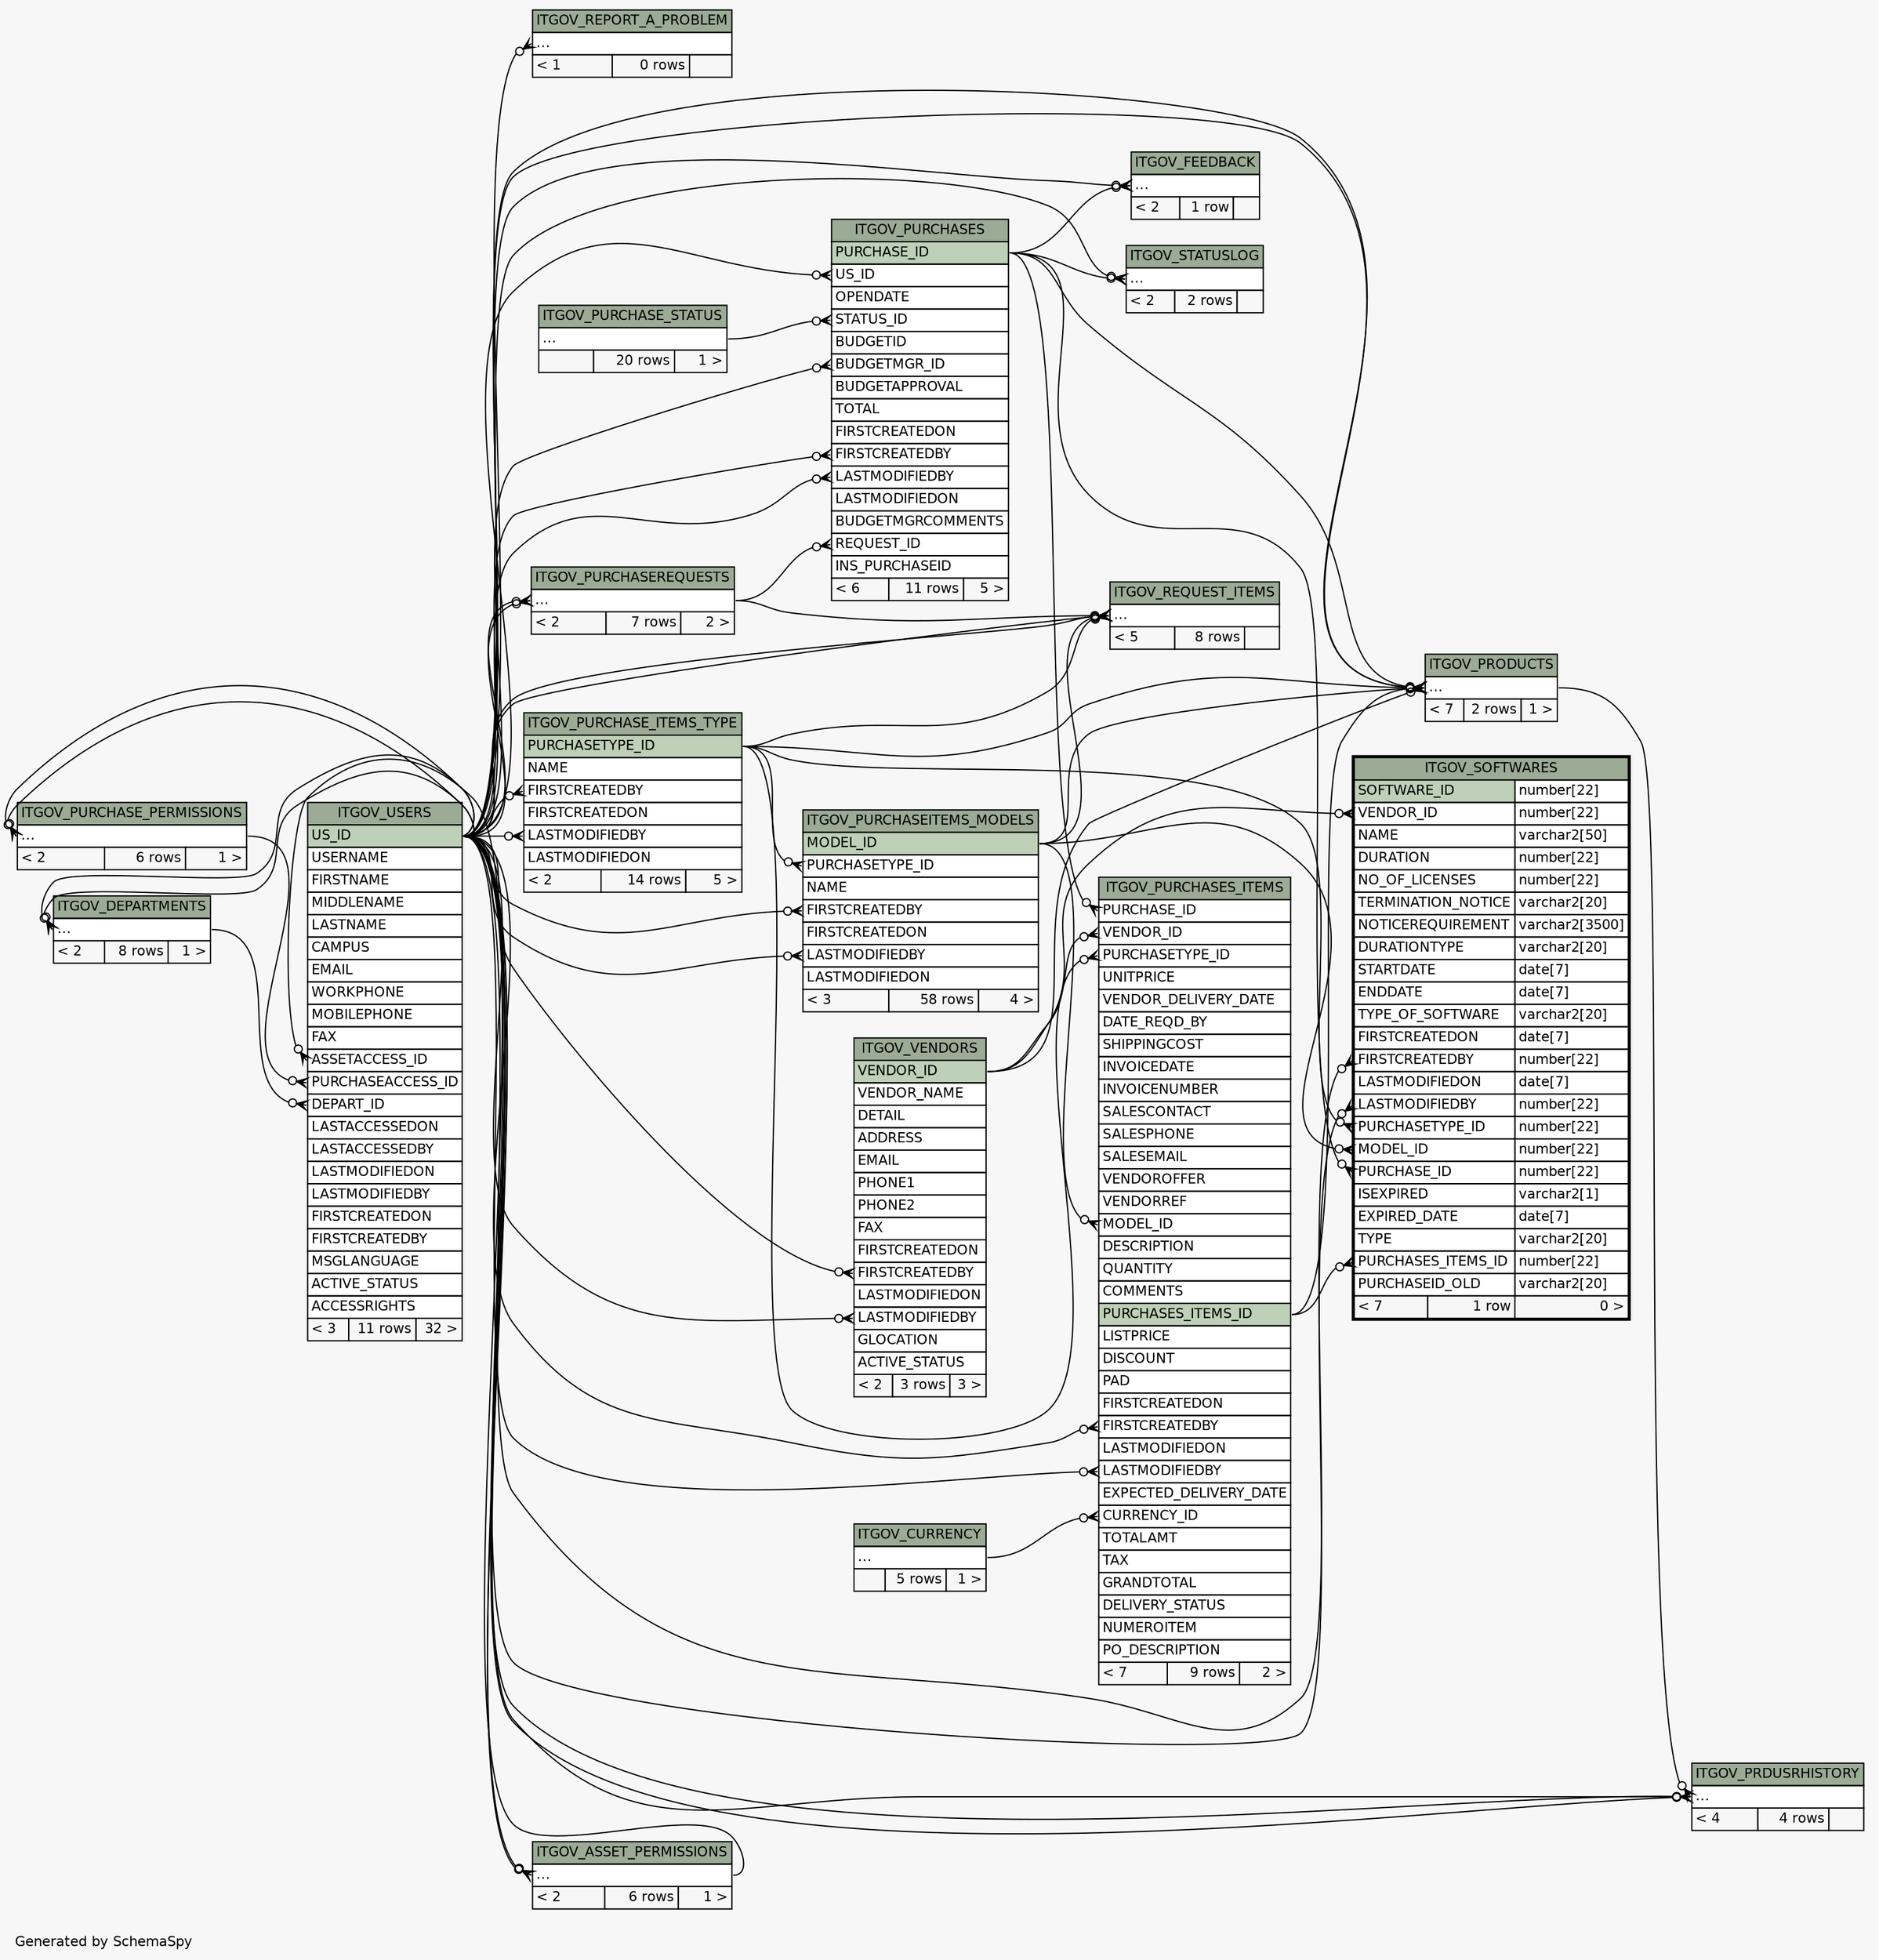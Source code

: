 // dot 2.28.0 on Windows 7 6.1
// SchemaSpy rev 590
digraph "twoDegreesRelationshipsDiagram" {
  graph [
    rankdir="RL"
    bgcolor="#f7f7f7"
    label="\nGenerated by SchemaSpy"
    labeljust="l"
    nodesep="0.18"
    ranksep="0.46"
    fontname="Helvetica"
    fontsize="11"
  ];
  node [
    fontname="Helvetica"
    fontsize="11"
    shape="plaintext"
  ];
  edge [
    arrowsize="0.8"
  ];
  "ITGOV_ASSET_PERMISSIONS":"elipses":w -> "ITGOV_USERS":"US_ID":e [arrowhead=none dir=back arrowtail=crowodot];
  "ITGOV_ASSET_PERMISSIONS":"elipses":w -> "ITGOV_USERS":"US_ID":e [arrowhead=none dir=back arrowtail=crowodot];
  "ITGOV_DEPARTMENTS":"elipses":w -> "ITGOV_USERS":"US_ID":e [arrowhead=none dir=back arrowtail=crowodot];
  "ITGOV_DEPARTMENTS":"elipses":w -> "ITGOV_USERS":"US_ID":e [arrowhead=none dir=back arrowtail=crowodot];
  "ITGOV_FEEDBACK":"elipses":w -> "ITGOV_PURCHASES":"PURCHASE_ID":e [arrowhead=none dir=back arrowtail=crowodot];
  "ITGOV_FEEDBACK":"elipses":w -> "ITGOV_USERS":"US_ID":e [arrowhead=none dir=back arrowtail=crowodot];
  "ITGOV_PRDUSRHISTORY":"elipses":w -> "ITGOV_USERS":"US_ID":e [arrowhead=none dir=back arrowtail=crowodot];
  "ITGOV_PRDUSRHISTORY":"elipses":w -> "ITGOV_USERS":"US_ID":e [arrowhead=none dir=back arrowtail=crowodot];
  "ITGOV_PRDUSRHISTORY":"elipses":w -> "ITGOV_PRODUCTS":"elipses":e [arrowhead=none dir=back arrowtail=crowodot];
  "ITGOV_PRDUSRHISTORY":"elipses":w -> "ITGOV_USERS":"US_ID":e [arrowhead=none dir=back arrowtail=crowodot];
  "ITGOV_PRODUCTS":"elipses":w -> "ITGOV_USERS":"US_ID":e [arrowhead=none dir=back arrowtail=crowodot];
  "ITGOV_PRODUCTS":"elipses":w -> "ITGOV_USERS":"US_ID":e [arrowhead=none dir=back arrowtail=crowodot];
  "ITGOV_PRODUCTS":"elipses":w -> "ITGOV_PURCHASEITEMS_MODELS":"MODEL_ID":e [arrowhead=none dir=back arrowtail=crowodot];
  "ITGOV_PRODUCTS":"elipses":w -> "ITGOV_PURCHASES":"PURCHASE_ID":e [arrowhead=none dir=back arrowtail=crowodot];
  "ITGOV_PRODUCTS":"elipses":w -> "ITGOV_PURCHASES_ITEMS":"PURCHASES_ITEMS_ID":e [arrowhead=none dir=back arrowtail=crowodot];
  "ITGOV_PRODUCTS":"elipses":w -> "ITGOV_PURCHASE_ITEMS_TYPE":"PURCHASETYPE_ID":e [arrowhead=none dir=back arrowtail=crowodot];
  "ITGOV_PRODUCTS":"elipses":w -> "ITGOV_VENDORS":"VENDOR_ID":e [arrowhead=none dir=back arrowtail=crowodot];
  "ITGOV_PURCHASE_ITEMS_TYPE":"FIRSTCREATEDBY":w -> "ITGOV_USERS":"US_ID":e [arrowhead=none dir=back arrowtail=crowodot];
  "ITGOV_PURCHASE_ITEMS_TYPE":"LASTMODIFIEDBY":w -> "ITGOV_USERS":"US_ID":e [arrowhead=none dir=back arrowtail=crowodot];
  "ITGOV_PURCHASE_PERMISSIONS":"elipses":w -> "ITGOV_USERS":"US_ID":e [arrowhead=none dir=back arrowtail=crowodot];
  "ITGOV_PURCHASE_PERMISSIONS":"elipses":w -> "ITGOV_USERS":"US_ID":e [arrowhead=none dir=back arrowtail=crowodot];
  "ITGOV_PURCHASEITEMS_MODELS":"FIRSTCREATEDBY":w -> "ITGOV_USERS":"US_ID":e [arrowhead=none dir=back arrowtail=crowodot];
  "ITGOV_PURCHASEITEMS_MODELS":"LASTMODIFIEDBY":w -> "ITGOV_USERS":"US_ID":e [arrowhead=none dir=back arrowtail=crowodot];
  "ITGOV_PURCHASEITEMS_MODELS":"PURCHASETYPE_ID":w -> "ITGOV_PURCHASE_ITEMS_TYPE":"PURCHASETYPE_ID":e [arrowhead=none dir=back arrowtail=crowodot];
  "ITGOV_PURCHASEREQUESTS":"elipses":w -> "ITGOV_USERS":"US_ID":e [arrowhead=none dir=back arrowtail=crowodot];
  "ITGOV_PURCHASEREQUESTS":"elipses":w -> "ITGOV_USERS":"US_ID":e [arrowhead=none dir=back arrowtail=crowodot];
  "ITGOV_PURCHASES":"BUDGETMGR_ID":w -> "ITGOV_USERS":"US_ID":e [arrowhead=none dir=back arrowtail=crowodot];
  "ITGOV_PURCHASES":"FIRSTCREATEDBY":w -> "ITGOV_USERS":"US_ID":e [arrowhead=none dir=back arrowtail=crowodot];
  "ITGOV_PURCHASES":"LASTMODIFIEDBY":w -> "ITGOV_USERS":"US_ID":e [arrowhead=none dir=back arrowtail=crowodot];
  "ITGOV_PURCHASES":"REQUEST_ID":w -> "ITGOV_PURCHASEREQUESTS":"elipses":e [arrowhead=none dir=back arrowtail=crowodot];
  "ITGOV_PURCHASES":"STATUS_ID":w -> "ITGOV_PURCHASE_STATUS":"elipses":e [arrowhead=none dir=back arrowtail=crowodot];
  "ITGOV_PURCHASES":"US_ID":w -> "ITGOV_USERS":"US_ID":e [arrowhead=none dir=back arrowtail=crowodot];
  "ITGOV_PURCHASES_ITEMS":"CURRENCY_ID":w -> "ITGOV_CURRENCY":"elipses":e [arrowhead=none dir=back arrowtail=crowodot];
  "ITGOV_PURCHASES_ITEMS":"FIRSTCREATEDBY":w -> "ITGOV_USERS":"US_ID":e [arrowhead=none dir=back arrowtail=crowodot];
  "ITGOV_PURCHASES_ITEMS":"LASTMODIFIEDBY":w -> "ITGOV_USERS":"US_ID":e [arrowhead=none dir=back arrowtail=crowodot];
  "ITGOV_PURCHASES_ITEMS":"MODEL_ID":w -> "ITGOV_PURCHASEITEMS_MODELS":"MODEL_ID":e [arrowhead=none dir=back arrowtail=crowodot];
  "ITGOV_PURCHASES_ITEMS":"PURCHASE_ID":w -> "ITGOV_PURCHASES":"PURCHASE_ID":e [arrowhead=none dir=back arrowtail=crowodot];
  "ITGOV_PURCHASES_ITEMS":"PURCHASETYPE_ID":w -> "ITGOV_PURCHASE_ITEMS_TYPE":"PURCHASETYPE_ID":e [arrowhead=none dir=back arrowtail=crowodot];
  "ITGOV_PURCHASES_ITEMS":"VENDOR_ID":w -> "ITGOV_VENDORS":"VENDOR_ID":e [arrowhead=none dir=back arrowtail=crowodot];
  "ITGOV_REPORT_A_PROBLEM":"elipses":w -> "ITGOV_USERS":"US_ID":e [arrowhead=none dir=back arrowtail=crowodot];
  "ITGOV_REQUEST_ITEMS":"elipses":w -> "ITGOV_USERS":"US_ID":e [arrowhead=none dir=back arrowtail=crowodot];
  "ITGOV_REQUEST_ITEMS":"elipses":w -> "ITGOV_USERS":"US_ID":e [arrowhead=none dir=back arrowtail=crowodot];
  "ITGOV_REQUEST_ITEMS":"elipses":w -> "ITGOV_PURCHASEITEMS_MODELS":"MODEL_ID":e [arrowhead=none dir=back arrowtail=crowodot];
  "ITGOV_REQUEST_ITEMS":"elipses":w -> "ITGOV_PURCHASE_ITEMS_TYPE":"PURCHASETYPE_ID":e [arrowhead=none dir=back arrowtail=crowodot];
  "ITGOV_REQUEST_ITEMS":"elipses":w -> "ITGOV_PURCHASEREQUESTS":"elipses":e [arrowhead=none dir=back arrowtail=crowodot];
  "ITGOV_SOFTWARES":"FIRSTCREATEDBY":w -> "ITGOV_USERS":"US_ID":e [arrowhead=none dir=back arrowtail=crowodot];
  "ITGOV_SOFTWARES":"LASTMODIFIEDBY":w -> "ITGOV_USERS":"US_ID":e [arrowhead=none dir=back arrowtail=crowodot];
  "ITGOV_SOFTWARES":"MODEL_ID":w -> "ITGOV_PURCHASEITEMS_MODELS":"MODEL_ID":e [arrowhead=none dir=back arrowtail=crowodot];
  "ITGOV_SOFTWARES":"PURCHASE_ID":w -> "ITGOV_PURCHASES":"PURCHASE_ID":e [arrowhead=none dir=back arrowtail=crowodot];
  "ITGOV_SOFTWARES":"PURCHASES_ITEMS_ID":w -> "ITGOV_PURCHASES_ITEMS":"PURCHASES_ITEMS_ID":e [arrowhead=none dir=back arrowtail=crowodot];
  "ITGOV_SOFTWARES":"PURCHASETYPE_ID":w -> "ITGOV_PURCHASE_ITEMS_TYPE":"PURCHASETYPE_ID":e [arrowhead=none dir=back arrowtail=crowodot];
  "ITGOV_SOFTWARES":"VENDOR_ID":w -> "ITGOV_VENDORS":"VENDOR_ID":e [arrowhead=none dir=back arrowtail=crowodot];
  "ITGOV_STATUSLOG":"elipses":w -> "ITGOV_USERS":"US_ID":e [arrowhead=none dir=back arrowtail=crowodot];
  "ITGOV_STATUSLOG":"elipses":w -> "ITGOV_PURCHASES":"PURCHASE_ID":e [arrowhead=none dir=back arrowtail=crowodot];
  "ITGOV_USERS":"ASSETACCESS_ID":w -> "ITGOV_ASSET_PERMISSIONS":"elipses":e [arrowhead=none dir=back arrowtail=crowodot];
  "ITGOV_USERS":"DEPART_ID":w -> "ITGOV_DEPARTMENTS":"elipses":e [arrowhead=none dir=back arrowtail=crowodot];
  "ITGOV_USERS":"PURCHASEACCESS_ID":w -> "ITGOV_PURCHASE_PERMISSIONS":"elipses":e [arrowhead=none dir=back arrowtail=crowodot];
  "ITGOV_VENDORS":"FIRSTCREATEDBY":w -> "ITGOV_USERS":"US_ID":e [arrowhead=none dir=back arrowtail=crowodot];
  "ITGOV_VENDORS":"LASTMODIFIEDBY":w -> "ITGOV_USERS":"US_ID":e [arrowhead=none dir=back arrowtail=crowodot];
  "ITGOV_ASSET_PERMISSIONS" [
    label=<
    <TABLE BORDER="0" CELLBORDER="1" CELLSPACING="0" BGCOLOR="#ffffff">
      <TR><TD COLSPAN="3" BGCOLOR="#9bab96" ALIGN="CENTER">ITGOV_ASSET_PERMISSIONS</TD></TR>
      <TR><TD PORT="elipses" COLSPAN="3" ALIGN="LEFT">...</TD></TR>
      <TR><TD ALIGN="LEFT" BGCOLOR="#f7f7f7">&lt; 2</TD><TD ALIGN="RIGHT" BGCOLOR="#f7f7f7">6 rows</TD><TD ALIGN="RIGHT" BGCOLOR="#f7f7f7">1 &gt;</TD></TR>
    </TABLE>>
    URL="ITGOV_ASSET_PERMISSIONS.html"
    tooltip="ITGOV_ASSET_PERMISSIONS"
  ];
  "ITGOV_CURRENCY" [
    label=<
    <TABLE BORDER="0" CELLBORDER="1" CELLSPACING="0" BGCOLOR="#ffffff">
      <TR><TD COLSPAN="3" BGCOLOR="#9bab96" ALIGN="CENTER">ITGOV_CURRENCY</TD></TR>
      <TR><TD PORT="elipses" COLSPAN="3" ALIGN="LEFT">...</TD></TR>
      <TR><TD ALIGN="LEFT" BGCOLOR="#f7f7f7">  </TD><TD ALIGN="RIGHT" BGCOLOR="#f7f7f7">5 rows</TD><TD ALIGN="RIGHT" BGCOLOR="#f7f7f7">1 &gt;</TD></TR>
    </TABLE>>
    URL="ITGOV_CURRENCY.html"
    tooltip="ITGOV_CURRENCY"
  ];
  "ITGOV_DEPARTMENTS" [
    label=<
    <TABLE BORDER="0" CELLBORDER="1" CELLSPACING="0" BGCOLOR="#ffffff">
      <TR><TD COLSPAN="3" BGCOLOR="#9bab96" ALIGN="CENTER">ITGOV_DEPARTMENTS</TD></TR>
      <TR><TD PORT="elipses" COLSPAN="3" ALIGN="LEFT">...</TD></TR>
      <TR><TD ALIGN="LEFT" BGCOLOR="#f7f7f7">&lt; 2</TD><TD ALIGN="RIGHT" BGCOLOR="#f7f7f7">8 rows</TD><TD ALIGN="RIGHT" BGCOLOR="#f7f7f7">1 &gt;</TD></TR>
    </TABLE>>
    URL="ITGOV_DEPARTMENTS.html"
    tooltip="ITGOV_DEPARTMENTS"
  ];
  "ITGOV_FEEDBACK" [
    label=<
    <TABLE BORDER="0" CELLBORDER="1" CELLSPACING="0" BGCOLOR="#ffffff">
      <TR><TD COLSPAN="3" BGCOLOR="#9bab96" ALIGN="CENTER">ITGOV_FEEDBACK</TD></TR>
      <TR><TD PORT="elipses" COLSPAN="3" ALIGN="LEFT">...</TD></TR>
      <TR><TD ALIGN="LEFT" BGCOLOR="#f7f7f7">&lt; 2</TD><TD ALIGN="RIGHT" BGCOLOR="#f7f7f7">1 row</TD><TD ALIGN="RIGHT" BGCOLOR="#f7f7f7">  </TD></TR>
    </TABLE>>
    URL="ITGOV_FEEDBACK.html"
    tooltip="ITGOV_FEEDBACK"
  ];
  "ITGOV_PRDUSRHISTORY" [
    label=<
    <TABLE BORDER="0" CELLBORDER="1" CELLSPACING="0" BGCOLOR="#ffffff">
      <TR><TD COLSPAN="3" BGCOLOR="#9bab96" ALIGN="CENTER">ITGOV_PRDUSRHISTORY</TD></TR>
      <TR><TD PORT="elipses" COLSPAN="3" ALIGN="LEFT">...</TD></TR>
      <TR><TD ALIGN="LEFT" BGCOLOR="#f7f7f7">&lt; 4</TD><TD ALIGN="RIGHT" BGCOLOR="#f7f7f7">4 rows</TD><TD ALIGN="RIGHT" BGCOLOR="#f7f7f7">  </TD></TR>
    </TABLE>>
    URL="ITGOV_PRDUSRHISTORY.html"
    tooltip="ITGOV_PRDUSRHISTORY"
  ];
  "ITGOV_PRODUCTS" [
    label=<
    <TABLE BORDER="0" CELLBORDER="1" CELLSPACING="0" BGCOLOR="#ffffff">
      <TR><TD COLSPAN="3" BGCOLOR="#9bab96" ALIGN="CENTER">ITGOV_PRODUCTS</TD></TR>
      <TR><TD PORT="elipses" COLSPAN="3" ALIGN="LEFT">...</TD></TR>
      <TR><TD ALIGN="LEFT" BGCOLOR="#f7f7f7">&lt; 7</TD><TD ALIGN="RIGHT" BGCOLOR="#f7f7f7">2 rows</TD><TD ALIGN="RIGHT" BGCOLOR="#f7f7f7">1 &gt;</TD></TR>
    </TABLE>>
    URL="ITGOV_PRODUCTS.html"
    tooltip="ITGOV_PRODUCTS"
  ];
  "ITGOV_PURCHASE_ITEMS_TYPE" [
    label=<
    <TABLE BORDER="0" CELLBORDER="1" CELLSPACING="0" BGCOLOR="#ffffff">
      <TR><TD COLSPAN="3" BGCOLOR="#9bab96" ALIGN="CENTER">ITGOV_PURCHASE_ITEMS_TYPE</TD></TR>
      <TR><TD PORT="PURCHASETYPE_ID" COLSPAN="3" BGCOLOR="#bed1b8" ALIGN="LEFT">PURCHASETYPE_ID</TD></TR>
      <TR><TD PORT="NAME" COLSPAN="3" ALIGN="LEFT">NAME</TD></TR>
      <TR><TD PORT="FIRSTCREATEDBY" COLSPAN="3" ALIGN="LEFT">FIRSTCREATEDBY</TD></TR>
      <TR><TD PORT="FIRSTCREATEDON" COLSPAN="3" ALIGN="LEFT">FIRSTCREATEDON</TD></TR>
      <TR><TD PORT="LASTMODIFIEDBY" COLSPAN="3" ALIGN="LEFT">LASTMODIFIEDBY</TD></TR>
      <TR><TD PORT="LASTMODIFIEDON" COLSPAN="3" ALIGN="LEFT">LASTMODIFIEDON</TD></TR>
      <TR><TD ALIGN="LEFT" BGCOLOR="#f7f7f7">&lt; 2</TD><TD ALIGN="RIGHT" BGCOLOR="#f7f7f7">14 rows</TD><TD ALIGN="RIGHT" BGCOLOR="#f7f7f7">5 &gt;</TD></TR>
    </TABLE>>
    URL="ITGOV_PURCHASE_ITEMS_TYPE.html"
    tooltip="ITGOV_PURCHASE_ITEMS_TYPE"
  ];
  "ITGOV_PURCHASE_PERMISSIONS" [
    label=<
    <TABLE BORDER="0" CELLBORDER="1" CELLSPACING="0" BGCOLOR="#ffffff">
      <TR><TD COLSPAN="3" BGCOLOR="#9bab96" ALIGN="CENTER">ITGOV_PURCHASE_PERMISSIONS</TD></TR>
      <TR><TD PORT="elipses" COLSPAN="3" ALIGN="LEFT">...</TD></TR>
      <TR><TD ALIGN="LEFT" BGCOLOR="#f7f7f7">&lt; 2</TD><TD ALIGN="RIGHT" BGCOLOR="#f7f7f7">6 rows</TD><TD ALIGN="RIGHT" BGCOLOR="#f7f7f7">1 &gt;</TD></TR>
    </TABLE>>
    URL="ITGOV_PURCHASE_PERMISSIONS.html"
    tooltip="ITGOV_PURCHASE_PERMISSIONS"
  ];
  "ITGOV_PURCHASE_STATUS" [
    label=<
    <TABLE BORDER="0" CELLBORDER="1" CELLSPACING="0" BGCOLOR="#ffffff">
      <TR><TD COLSPAN="3" BGCOLOR="#9bab96" ALIGN="CENTER">ITGOV_PURCHASE_STATUS</TD></TR>
      <TR><TD PORT="elipses" COLSPAN="3" ALIGN="LEFT">...</TD></TR>
      <TR><TD ALIGN="LEFT" BGCOLOR="#f7f7f7">  </TD><TD ALIGN="RIGHT" BGCOLOR="#f7f7f7">20 rows</TD><TD ALIGN="RIGHT" BGCOLOR="#f7f7f7">1 &gt;</TD></TR>
    </TABLE>>
    URL="ITGOV_PURCHASE_STATUS.html"
    tooltip="ITGOV_PURCHASE_STATUS"
  ];
  "ITGOV_PURCHASEITEMS_MODELS" [
    label=<
    <TABLE BORDER="0" CELLBORDER="1" CELLSPACING="0" BGCOLOR="#ffffff">
      <TR><TD COLSPAN="3" BGCOLOR="#9bab96" ALIGN="CENTER">ITGOV_PURCHASEITEMS_MODELS</TD></TR>
      <TR><TD PORT="MODEL_ID" COLSPAN="3" BGCOLOR="#bed1b8" ALIGN="LEFT">MODEL_ID</TD></TR>
      <TR><TD PORT="PURCHASETYPE_ID" COLSPAN="3" ALIGN="LEFT">PURCHASETYPE_ID</TD></TR>
      <TR><TD PORT="NAME" COLSPAN="3" ALIGN="LEFT">NAME</TD></TR>
      <TR><TD PORT="FIRSTCREATEDBY" COLSPAN="3" ALIGN="LEFT">FIRSTCREATEDBY</TD></TR>
      <TR><TD PORT="FIRSTCREATEDON" COLSPAN="3" ALIGN="LEFT">FIRSTCREATEDON</TD></TR>
      <TR><TD PORT="LASTMODIFIEDBY" COLSPAN="3" ALIGN="LEFT">LASTMODIFIEDBY</TD></TR>
      <TR><TD PORT="LASTMODIFIEDON" COLSPAN="3" ALIGN="LEFT">LASTMODIFIEDON</TD></TR>
      <TR><TD ALIGN="LEFT" BGCOLOR="#f7f7f7">&lt; 3</TD><TD ALIGN="RIGHT" BGCOLOR="#f7f7f7">58 rows</TD><TD ALIGN="RIGHT" BGCOLOR="#f7f7f7">4 &gt;</TD></TR>
    </TABLE>>
    URL="ITGOV_PURCHASEITEMS_MODELS.html"
    tooltip="ITGOV_PURCHASEITEMS_MODELS"
  ];
  "ITGOV_PURCHASEREQUESTS" [
    label=<
    <TABLE BORDER="0" CELLBORDER="1" CELLSPACING="0" BGCOLOR="#ffffff">
      <TR><TD COLSPAN="3" BGCOLOR="#9bab96" ALIGN="CENTER">ITGOV_PURCHASEREQUESTS</TD></TR>
      <TR><TD PORT="elipses" COLSPAN="3" ALIGN="LEFT">...</TD></TR>
      <TR><TD ALIGN="LEFT" BGCOLOR="#f7f7f7">&lt; 2</TD><TD ALIGN="RIGHT" BGCOLOR="#f7f7f7">7 rows</TD><TD ALIGN="RIGHT" BGCOLOR="#f7f7f7">2 &gt;</TD></TR>
    </TABLE>>
    URL="ITGOV_PURCHASEREQUESTS.html"
    tooltip="ITGOV_PURCHASEREQUESTS"
  ];
  "ITGOV_PURCHASES" [
    label=<
    <TABLE BORDER="0" CELLBORDER="1" CELLSPACING="0" BGCOLOR="#ffffff">
      <TR><TD COLSPAN="3" BGCOLOR="#9bab96" ALIGN="CENTER">ITGOV_PURCHASES</TD></TR>
      <TR><TD PORT="PURCHASE_ID" COLSPAN="3" BGCOLOR="#bed1b8" ALIGN="LEFT">PURCHASE_ID</TD></TR>
      <TR><TD PORT="US_ID" COLSPAN="3" ALIGN="LEFT">US_ID</TD></TR>
      <TR><TD PORT="OPENDATE" COLSPAN="3" ALIGN="LEFT">OPENDATE</TD></TR>
      <TR><TD PORT="STATUS_ID" COLSPAN="3" ALIGN="LEFT">STATUS_ID</TD></TR>
      <TR><TD PORT="BUDGETID" COLSPAN="3" ALIGN="LEFT">BUDGETID</TD></TR>
      <TR><TD PORT="BUDGETMGR_ID" COLSPAN="3" ALIGN="LEFT">BUDGETMGR_ID</TD></TR>
      <TR><TD PORT="BUDGETAPPROVAL" COLSPAN="3" ALIGN="LEFT">BUDGETAPPROVAL</TD></TR>
      <TR><TD PORT="TOTAL" COLSPAN="3" ALIGN="LEFT">TOTAL</TD></TR>
      <TR><TD PORT="FIRSTCREATEDON" COLSPAN="3" ALIGN="LEFT">FIRSTCREATEDON</TD></TR>
      <TR><TD PORT="FIRSTCREATEDBY" COLSPAN="3" ALIGN="LEFT">FIRSTCREATEDBY</TD></TR>
      <TR><TD PORT="LASTMODIFIEDBY" COLSPAN="3" ALIGN="LEFT">LASTMODIFIEDBY</TD></TR>
      <TR><TD PORT="LASTMODIFIEDON" COLSPAN="3" ALIGN="LEFT">LASTMODIFIEDON</TD></TR>
      <TR><TD PORT="BUDGETMGRCOMMENTS" COLSPAN="3" ALIGN="LEFT">BUDGETMGRCOMMENTS</TD></TR>
      <TR><TD PORT="REQUEST_ID" COLSPAN="3" ALIGN="LEFT">REQUEST_ID</TD></TR>
      <TR><TD PORT="INS_PURCHASEID" COLSPAN="3" ALIGN="LEFT">INS_PURCHASEID</TD></TR>
      <TR><TD ALIGN="LEFT" BGCOLOR="#f7f7f7">&lt; 6</TD><TD ALIGN="RIGHT" BGCOLOR="#f7f7f7">11 rows</TD><TD ALIGN="RIGHT" BGCOLOR="#f7f7f7">5 &gt;</TD></TR>
    </TABLE>>
    URL="ITGOV_PURCHASES.html"
    tooltip="ITGOV_PURCHASES"
  ];
  "ITGOV_PURCHASES_ITEMS" [
    label=<
    <TABLE BORDER="0" CELLBORDER="1" CELLSPACING="0" BGCOLOR="#ffffff">
      <TR><TD COLSPAN="3" BGCOLOR="#9bab96" ALIGN="CENTER">ITGOV_PURCHASES_ITEMS</TD></TR>
      <TR><TD PORT="PURCHASE_ID" COLSPAN="3" ALIGN="LEFT">PURCHASE_ID</TD></TR>
      <TR><TD PORT="VENDOR_ID" COLSPAN="3" ALIGN="LEFT">VENDOR_ID</TD></TR>
      <TR><TD PORT="PURCHASETYPE_ID" COLSPAN="3" ALIGN="LEFT">PURCHASETYPE_ID</TD></TR>
      <TR><TD PORT="UNITPRICE" COLSPAN="3" ALIGN="LEFT">UNITPRICE</TD></TR>
      <TR><TD PORT="VENDOR_DELIVERY_DATE" COLSPAN="3" ALIGN="LEFT">VENDOR_DELIVERY_DATE</TD></TR>
      <TR><TD PORT="DATE_REQD_BY" COLSPAN="3" ALIGN="LEFT">DATE_REQD_BY</TD></TR>
      <TR><TD PORT="SHIPPINGCOST" COLSPAN="3" ALIGN="LEFT">SHIPPINGCOST</TD></TR>
      <TR><TD PORT="INVOICEDATE" COLSPAN="3" ALIGN="LEFT">INVOICEDATE</TD></TR>
      <TR><TD PORT="INVOICENUMBER" COLSPAN="3" ALIGN="LEFT">INVOICENUMBER</TD></TR>
      <TR><TD PORT="SALESCONTACT" COLSPAN="3" ALIGN="LEFT">SALESCONTACT</TD></TR>
      <TR><TD PORT="SALESPHONE" COLSPAN="3" ALIGN="LEFT">SALESPHONE</TD></TR>
      <TR><TD PORT="SALESEMAIL" COLSPAN="3" ALIGN="LEFT">SALESEMAIL</TD></TR>
      <TR><TD PORT="VENDOROFFER" COLSPAN="3" ALIGN="LEFT">VENDOROFFER</TD></TR>
      <TR><TD PORT="VENDORREF" COLSPAN="3" ALIGN="LEFT">VENDORREF</TD></TR>
      <TR><TD PORT="MODEL_ID" COLSPAN="3" ALIGN="LEFT">MODEL_ID</TD></TR>
      <TR><TD PORT="DESCRIPTION" COLSPAN="3" ALIGN="LEFT">DESCRIPTION</TD></TR>
      <TR><TD PORT="QUANTITY" COLSPAN="3" ALIGN="LEFT">QUANTITY</TD></TR>
      <TR><TD PORT="COMMENTS" COLSPAN="3" ALIGN="LEFT">COMMENTS</TD></TR>
      <TR><TD PORT="PURCHASES_ITEMS_ID" COLSPAN="3" BGCOLOR="#bed1b8" ALIGN="LEFT">PURCHASES_ITEMS_ID</TD></TR>
      <TR><TD PORT="LISTPRICE" COLSPAN="3" ALIGN="LEFT">LISTPRICE</TD></TR>
      <TR><TD PORT="DISCOUNT" COLSPAN="3" ALIGN="LEFT">DISCOUNT</TD></TR>
      <TR><TD PORT="PAD" COLSPAN="3" ALIGN="LEFT">PAD</TD></TR>
      <TR><TD PORT="FIRSTCREATEDON" COLSPAN="3" ALIGN="LEFT">FIRSTCREATEDON</TD></TR>
      <TR><TD PORT="FIRSTCREATEDBY" COLSPAN="3" ALIGN="LEFT">FIRSTCREATEDBY</TD></TR>
      <TR><TD PORT="LASTMODIFIEDON" COLSPAN="3" ALIGN="LEFT">LASTMODIFIEDON</TD></TR>
      <TR><TD PORT="LASTMODIFIEDBY" COLSPAN="3" ALIGN="LEFT">LASTMODIFIEDBY</TD></TR>
      <TR><TD PORT="EXPECTED_DELIVERY_DATE" COLSPAN="3" ALIGN="LEFT">EXPECTED_DELIVERY_DATE</TD></TR>
      <TR><TD PORT="CURRENCY_ID" COLSPAN="3" ALIGN="LEFT">CURRENCY_ID</TD></TR>
      <TR><TD PORT="TOTALAMT" COLSPAN="3" ALIGN="LEFT">TOTALAMT</TD></TR>
      <TR><TD PORT="TAX" COLSPAN="3" ALIGN="LEFT">TAX</TD></TR>
      <TR><TD PORT="GRANDTOTAL" COLSPAN="3" ALIGN="LEFT">GRANDTOTAL</TD></TR>
      <TR><TD PORT="DELIVERY_STATUS" COLSPAN="3" ALIGN="LEFT">DELIVERY_STATUS</TD></TR>
      <TR><TD PORT="NUMEROITEM" COLSPAN="3" ALIGN="LEFT">NUMEROITEM</TD></TR>
      <TR><TD PORT="PO_DESCRIPTION" COLSPAN="3" ALIGN="LEFT">PO_DESCRIPTION</TD></TR>
      <TR><TD ALIGN="LEFT" BGCOLOR="#f7f7f7">&lt; 7</TD><TD ALIGN="RIGHT" BGCOLOR="#f7f7f7">9 rows</TD><TD ALIGN="RIGHT" BGCOLOR="#f7f7f7">2 &gt;</TD></TR>
    </TABLE>>
    URL="ITGOV_PURCHASES_ITEMS.html"
    tooltip="ITGOV_PURCHASES_ITEMS"
  ];
  "ITGOV_REPORT_A_PROBLEM" [
    label=<
    <TABLE BORDER="0" CELLBORDER="1" CELLSPACING="0" BGCOLOR="#ffffff">
      <TR><TD COLSPAN="3" BGCOLOR="#9bab96" ALIGN="CENTER">ITGOV_REPORT_A_PROBLEM</TD></TR>
      <TR><TD PORT="elipses" COLSPAN="3" ALIGN="LEFT">...</TD></TR>
      <TR><TD ALIGN="LEFT" BGCOLOR="#f7f7f7">&lt; 1</TD><TD ALIGN="RIGHT" BGCOLOR="#f7f7f7">0 rows</TD><TD ALIGN="RIGHT" BGCOLOR="#f7f7f7">  </TD></TR>
    </TABLE>>
    URL="ITGOV_REPORT_A_PROBLEM.html"
    tooltip="ITGOV_REPORT_A_PROBLEM"
  ];
  "ITGOV_REQUEST_ITEMS" [
    label=<
    <TABLE BORDER="0" CELLBORDER="1" CELLSPACING="0" BGCOLOR="#ffffff">
      <TR><TD COLSPAN="3" BGCOLOR="#9bab96" ALIGN="CENTER">ITGOV_REQUEST_ITEMS</TD></TR>
      <TR><TD PORT="elipses" COLSPAN="3" ALIGN="LEFT">...</TD></TR>
      <TR><TD ALIGN="LEFT" BGCOLOR="#f7f7f7">&lt; 5</TD><TD ALIGN="RIGHT" BGCOLOR="#f7f7f7">8 rows</TD><TD ALIGN="RIGHT" BGCOLOR="#f7f7f7">  </TD></TR>
    </TABLE>>
    URL="ITGOV_REQUEST_ITEMS.html"
    tooltip="ITGOV_REQUEST_ITEMS"
  ];
  "ITGOV_SOFTWARES" [
    label=<
    <TABLE BORDER="2" CELLBORDER="1" CELLSPACING="0" BGCOLOR="#ffffff">
      <TR><TD COLSPAN="3" BGCOLOR="#9bab96" ALIGN="CENTER">ITGOV_SOFTWARES</TD></TR>
      <TR><TD PORT="SOFTWARE_ID" COLSPAN="2" BGCOLOR="#bed1b8" ALIGN="LEFT">SOFTWARE_ID</TD><TD PORT="SOFTWARE_ID.type" ALIGN="LEFT">number[22]</TD></TR>
      <TR><TD PORT="VENDOR_ID" COLSPAN="2" ALIGN="LEFT">VENDOR_ID</TD><TD PORT="VENDOR_ID.type" ALIGN="LEFT">number[22]</TD></TR>
      <TR><TD PORT="NAME" COLSPAN="2" ALIGN="LEFT">NAME</TD><TD PORT="NAME.type" ALIGN="LEFT">varchar2[50]</TD></TR>
      <TR><TD PORT="DURATION" COLSPAN="2" ALIGN="LEFT">DURATION</TD><TD PORT="DURATION.type" ALIGN="LEFT">number[22]</TD></TR>
      <TR><TD PORT="NO_OF_LICENSES" COLSPAN="2" ALIGN="LEFT">NO_OF_LICENSES</TD><TD PORT="NO_OF_LICENSES.type" ALIGN="LEFT">number[22]</TD></TR>
      <TR><TD PORT="TERMINATION_NOTICE" COLSPAN="2" ALIGN="LEFT">TERMINATION_NOTICE</TD><TD PORT="TERMINATION_NOTICE.type" ALIGN="LEFT">varchar2[20]</TD></TR>
      <TR><TD PORT="NOTICEREQUIREMENT" COLSPAN="2" ALIGN="LEFT">NOTICEREQUIREMENT</TD><TD PORT="NOTICEREQUIREMENT.type" ALIGN="LEFT">varchar2[3500]</TD></TR>
      <TR><TD PORT="DURATIONTYPE" COLSPAN="2" ALIGN="LEFT">DURATIONTYPE</TD><TD PORT="DURATIONTYPE.type" ALIGN="LEFT">varchar2[20]</TD></TR>
      <TR><TD PORT="STARTDATE" COLSPAN="2" ALIGN="LEFT">STARTDATE</TD><TD PORT="STARTDATE.type" ALIGN="LEFT">date[7]</TD></TR>
      <TR><TD PORT="ENDDATE" COLSPAN="2" ALIGN="LEFT">ENDDATE</TD><TD PORT="ENDDATE.type" ALIGN="LEFT">date[7]</TD></TR>
      <TR><TD PORT="TYPE_OF_SOFTWARE" COLSPAN="2" ALIGN="LEFT">TYPE_OF_SOFTWARE</TD><TD PORT="TYPE_OF_SOFTWARE.type" ALIGN="LEFT">varchar2[20]</TD></TR>
      <TR><TD PORT="FIRSTCREATEDON" COLSPAN="2" ALIGN="LEFT">FIRSTCREATEDON</TD><TD PORT="FIRSTCREATEDON.type" ALIGN="LEFT">date[7]</TD></TR>
      <TR><TD PORT="FIRSTCREATEDBY" COLSPAN="2" ALIGN="LEFT">FIRSTCREATEDBY</TD><TD PORT="FIRSTCREATEDBY.type" ALIGN="LEFT">number[22]</TD></TR>
      <TR><TD PORT="LASTMODIFIEDON" COLSPAN="2" ALIGN="LEFT">LASTMODIFIEDON</TD><TD PORT="LASTMODIFIEDON.type" ALIGN="LEFT">date[7]</TD></TR>
      <TR><TD PORT="LASTMODIFIEDBY" COLSPAN="2" ALIGN="LEFT">LASTMODIFIEDBY</TD><TD PORT="LASTMODIFIEDBY.type" ALIGN="LEFT">number[22]</TD></TR>
      <TR><TD PORT="PURCHASETYPE_ID" COLSPAN="2" ALIGN="LEFT">PURCHASETYPE_ID</TD><TD PORT="PURCHASETYPE_ID.type" ALIGN="LEFT">number[22]</TD></TR>
      <TR><TD PORT="MODEL_ID" COLSPAN="2" ALIGN="LEFT">MODEL_ID</TD><TD PORT="MODEL_ID.type" ALIGN="LEFT">number[22]</TD></TR>
      <TR><TD PORT="PURCHASE_ID" COLSPAN="2" ALIGN="LEFT">PURCHASE_ID</TD><TD PORT="PURCHASE_ID.type" ALIGN="LEFT">number[22]</TD></TR>
      <TR><TD PORT="ISEXPIRED" COLSPAN="2" ALIGN="LEFT">ISEXPIRED</TD><TD PORT="ISEXPIRED.type" ALIGN="LEFT">varchar2[1]</TD></TR>
      <TR><TD PORT="EXPIRED_DATE" COLSPAN="2" ALIGN="LEFT">EXPIRED_DATE</TD><TD PORT="EXPIRED_DATE.type" ALIGN="LEFT">date[7]</TD></TR>
      <TR><TD PORT="TYPE" COLSPAN="2" ALIGN="LEFT">TYPE</TD><TD PORT="TYPE.type" ALIGN="LEFT">varchar2[20]</TD></TR>
      <TR><TD PORT="PURCHASES_ITEMS_ID" COLSPAN="2" ALIGN="LEFT">PURCHASES_ITEMS_ID</TD><TD PORT="PURCHASES_ITEMS_ID.type" ALIGN="LEFT">number[22]</TD></TR>
      <TR><TD PORT="PURCHASEID_OLD" COLSPAN="2" ALIGN="LEFT">PURCHASEID_OLD</TD><TD PORT="PURCHASEID_OLD.type" ALIGN="LEFT">varchar2[20]</TD></TR>
      <TR><TD ALIGN="LEFT" BGCOLOR="#f7f7f7">&lt; 7</TD><TD ALIGN="RIGHT" BGCOLOR="#f7f7f7">1 row</TD><TD ALIGN="RIGHT" BGCOLOR="#f7f7f7">0 &gt;</TD></TR>
    </TABLE>>
    URL="ITGOV_SOFTWARES.html"
    tooltip="ITGOV_SOFTWARES"
  ];
  "ITGOV_STATUSLOG" [
    label=<
    <TABLE BORDER="0" CELLBORDER="1" CELLSPACING="0" BGCOLOR="#ffffff">
      <TR><TD COLSPAN="3" BGCOLOR="#9bab96" ALIGN="CENTER">ITGOV_STATUSLOG</TD></TR>
      <TR><TD PORT="elipses" COLSPAN="3" ALIGN="LEFT">...</TD></TR>
      <TR><TD ALIGN="LEFT" BGCOLOR="#f7f7f7">&lt; 2</TD><TD ALIGN="RIGHT" BGCOLOR="#f7f7f7">2 rows</TD><TD ALIGN="RIGHT" BGCOLOR="#f7f7f7">  </TD></TR>
    </TABLE>>
    URL="ITGOV_STATUSLOG.html"
    tooltip="ITGOV_STATUSLOG"
  ];
  "ITGOV_USERS" [
    label=<
    <TABLE BORDER="0" CELLBORDER="1" CELLSPACING="0" BGCOLOR="#ffffff">
      <TR><TD COLSPAN="3" BGCOLOR="#9bab96" ALIGN="CENTER">ITGOV_USERS</TD></TR>
      <TR><TD PORT="US_ID" COLSPAN="3" BGCOLOR="#bed1b8" ALIGN="LEFT">US_ID</TD></TR>
      <TR><TD PORT="USERNAME" COLSPAN="3" ALIGN="LEFT">USERNAME</TD></TR>
      <TR><TD PORT="FIRSTNAME" COLSPAN="3" ALIGN="LEFT">FIRSTNAME</TD></TR>
      <TR><TD PORT="MIDDLENAME" COLSPAN="3" ALIGN="LEFT">MIDDLENAME</TD></TR>
      <TR><TD PORT="LASTNAME" COLSPAN="3" ALIGN="LEFT">LASTNAME</TD></TR>
      <TR><TD PORT="CAMPUS" COLSPAN="3" ALIGN="LEFT">CAMPUS</TD></TR>
      <TR><TD PORT="EMAIL" COLSPAN="3" ALIGN="LEFT">EMAIL</TD></TR>
      <TR><TD PORT="WORKPHONE" COLSPAN="3" ALIGN="LEFT">WORKPHONE</TD></TR>
      <TR><TD PORT="MOBILEPHONE" COLSPAN="3" ALIGN="LEFT">MOBILEPHONE</TD></TR>
      <TR><TD PORT="FAX" COLSPAN="3" ALIGN="LEFT">FAX</TD></TR>
      <TR><TD PORT="ASSETACCESS_ID" COLSPAN="3" ALIGN="LEFT">ASSETACCESS_ID</TD></TR>
      <TR><TD PORT="PURCHASEACCESS_ID" COLSPAN="3" ALIGN="LEFT">PURCHASEACCESS_ID</TD></TR>
      <TR><TD PORT="DEPART_ID" COLSPAN="3" ALIGN="LEFT">DEPART_ID</TD></TR>
      <TR><TD PORT="LASTACCESSEDON" COLSPAN="3" ALIGN="LEFT">LASTACCESSEDON</TD></TR>
      <TR><TD PORT="LASTACCESSEDBY" COLSPAN="3" ALIGN="LEFT">LASTACCESSEDBY</TD></TR>
      <TR><TD PORT="LASTMODIFIEDON" COLSPAN="3" ALIGN="LEFT">LASTMODIFIEDON</TD></TR>
      <TR><TD PORT="LASTMODIFIEDBY" COLSPAN="3" ALIGN="LEFT">LASTMODIFIEDBY</TD></TR>
      <TR><TD PORT="FIRSTCREATEDON" COLSPAN="3" ALIGN="LEFT">FIRSTCREATEDON</TD></TR>
      <TR><TD PORT="FIRSTCREATEDBY" COLSPAN="3" ALIGN="LEFT">FIRSTCREATEDBY</TD></TR>
      <TR><TD PORT="MSGLANGUAGE" COLSPAN="3" ALIGN="LEFT">MSGLANGUAGE</TD></TR>
      <TR><TD PORT="ACTIVE_STATUS" COLSPAN="3" ALIGN="LEFT">ACTIVE_STATUS</TD></TR>
      <TR><TD PORT="ACCESSRIGHTS" COLSPAN="3" ALIGN="LEFT">ACCESSRIGHTS</TD></TR>
      <TR><TD ALIGN="LEFT" BGCOLOR="#f7f7f7">&lt; 3</TD><TD ALIGN="RIGHT" BGCOLOR="#f7f7f7">11 rows</TD><TD ALIGN="RIGHT" BGCOLOR="#f7f7f7">32 &gt;</TD></TR>
    </TABLE>>
    URL="ITGOV_USERS.html"
    tooltip="ITGOV_USERS"
  ];
  "ITGOV_VENDORS" [
    label=<
    <TABLE BORDER="0" CELLBORDER="1" CELLSPACING="0" BGCOLOR="#ffffff">
      <TR><TD COLSPAN="3" BGCOLOR="#9bab96" ALIGN="CENTER">ITGOV_VENDORS</TD></TR>
      <TR><TD PORT="VENDOR_ID" COLSPAN="3" BGCOLOR="#bed1b8" ALIGN="LEFT">VENDOR_ID</TD></TR>
      <TR><TD PORT="VENDOR_NAME" COLSPAN="3" ALIGN="LEFT">VENDOR_NAME</TD></TR>
      <TR><TD PORT="DETAIL" COLSPAN="3" ALIGN="LEFT">DETAIL</TD></TR>
      <TR><TD PORT="ADDRESS" COLSPAN="3" ALIGN="LEFT">ADDRESS</TD></TR>
      <TR><TD PORT="EMAIL" COLSPAN="3" ALIGN="LEFT">EMAIL</TD></TR>
      <TR><TD PORT="PHONE1" COLSPAN="3" ALIGN="LEFT">PHONE1</TD></TR>
      <TR><TD PORT="PHONE2" COLSPAN="3" ALIGN="LEFT">PHONE2</TD></TR>
      <TR><TD PORT="FAX" COLSPAN="3" ALIGN="LEFT">FAX</TD></TR>
      <TR><TD PORT="FIRSTCREATEDON" COLSPAN="3" ALIGN="LEFT">FIRSTCREATEDON</TD></TR>
      <TR><TD PORT="FIRSTCREATEDBY" COLSPAN="3" ALIGN="LEFT">FIRSTCREATEDBY</TD></TR>
      <TR><TD PORT="LASTMODIFIEDON" COLSPAN="3" ALIGN="LEFT">LASTMODIFIEDON</TD></TR>
      <TR><TD PORT="LASTMODIFIEDBY" COLSPAN="3" ALIGN="LEFT">LASTMODIFIEDBY</TD></TR>
      <TR><TD PORT="GLOCATION" COLSPAN="3" ALIGN="LEFT">GLOCATION</TD></TR>
      <TR><TD PORT="ACTIVE_STATUS" COLSPAN="3" ALIGN="LEFT">ACTIVE_STATUS</TD></TR>
      <TR><TD ALIGN="LEFT" BGCOLOR="#f7f7f7">&lt; 2</TD><TD ALIGN="RIGHT" BGCOLOR="#f7f7f7">3 rows</TD><TD ALIGN="RIGHT" BGCOLOR="#f7f7f7">3 &gt;</TD></TR>
    </TABLE>>
    URL="ITGOV_VENDORS.html"
    tooltip="ITGOV_VENDORS"
  ];
}
